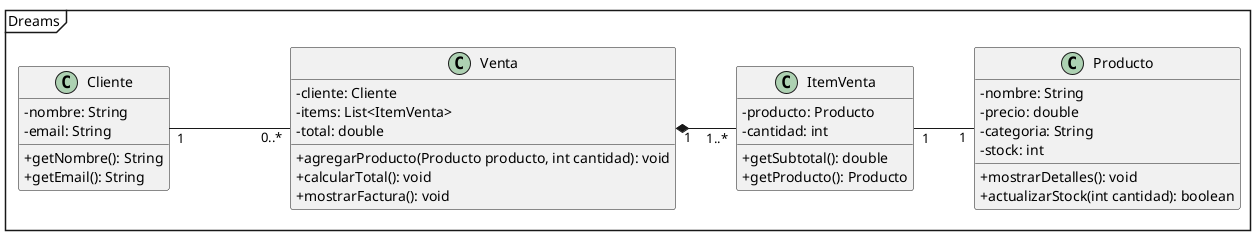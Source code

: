 @startuml Dreams
left to right direction
skinparam classAttributeIconSize 0

Mainframe Dreams

class Cliente {
  - nombre: String
  - email: String
  + getNombre(): String
  + getEmail(): String
}

class Venta {
  - cliente: Cliente
  - items: List<ItemVenta>
  - total: double
  + agregarProducto(Producto producto, int cantidad): void
  + calcularTotal(): void
  + mostrarFactura(): void
}

class ItemVenta {
  - producto: Producto
  - cantidad: int
  + getSubtotal(): double
  + getProducto(): Producto
}

class Producto {
  - nombre: String
  - precio: double
  - categoria: String
  - stock: int
  + mostrarDetalles(): void
  + actualizarStock(int cantidad): boolean
}

Cliente "1" --- "0..*" Venta
Venta "1" *-- "1..*" ItemVenta
ItemVenta "1" -- "1" Producto

@enduml